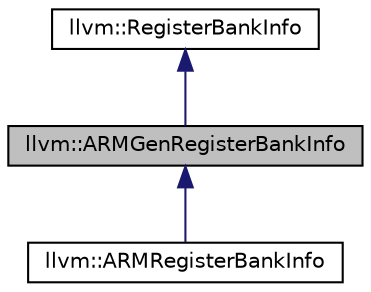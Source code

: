 digraph "llvm::ARMGenRegisterBankInfo"
{
 // LATEX_PDF_SIZE
  bgcolor="transparent";
  edge [fontname="Helvetica",fontsize="10",labelfontname="Helvetica",labelfontsize="10"];
  node [fontname="Helvetica",fontsize="10",shape=record];
  Node1 [label="llvm::ARMGenRegisterBankInfo",height=0.2,width=0.4,color="black", fillcolor="grey75", style="filled", fontcolor="black",tooltip=" "];
  Node2 -> Node1 [dir="back",color="midnightblue",fontsize="10",style="solid",fontname="Helvetica"];
  Node2 [label="llvm::RegisterBankInfo",height=0.2,width=0.4,color="black",URL="$classllvm_1_1RegisterBankInfo.html",tooltip="Holds all the information related to register banks."];
  Node1 -> Node3 [dir="back",color="midnightblue",fontsize="10",style="solid",fontname="Helvetica"];
  Node3 [label="llvm::ARMRegisterBankInfo",height=0.2,width=0.4,color="black",URL="$classllvm_1_1ARMRegisterBankInfo.html",tooltip="This class provides the information for the target register banks."];
}
